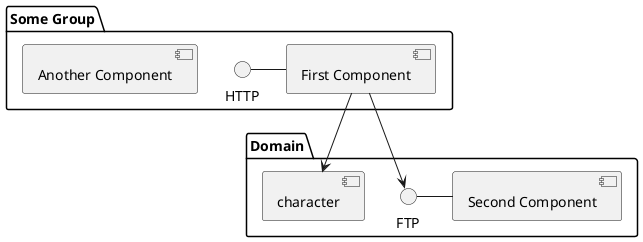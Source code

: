 @startuml

package "Some Group" {
HTTP - [First Component]
[Another Component]
}

package "Domain" {
FTP - [Second Component]

[character]
[First Component] --> [character]

[First Component] --> FTP
}

@enduml